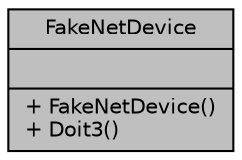 digraph "FakeNetDevice"
{
  edge [fontname="Helvetica",fontsize="10",labelfontname="Helvetica",labelfontsize="10"];
  node [fontname="Helvetica",fontsize="10",shape=record];
  Node1 [label="{FakeNetDevice\n||+ FakeNetDevice()\l+ Doit3()\l}",height=0.2,width=0.4,color="black", fillcolor="grey75", style="filled", fontcolor="black"];
}
